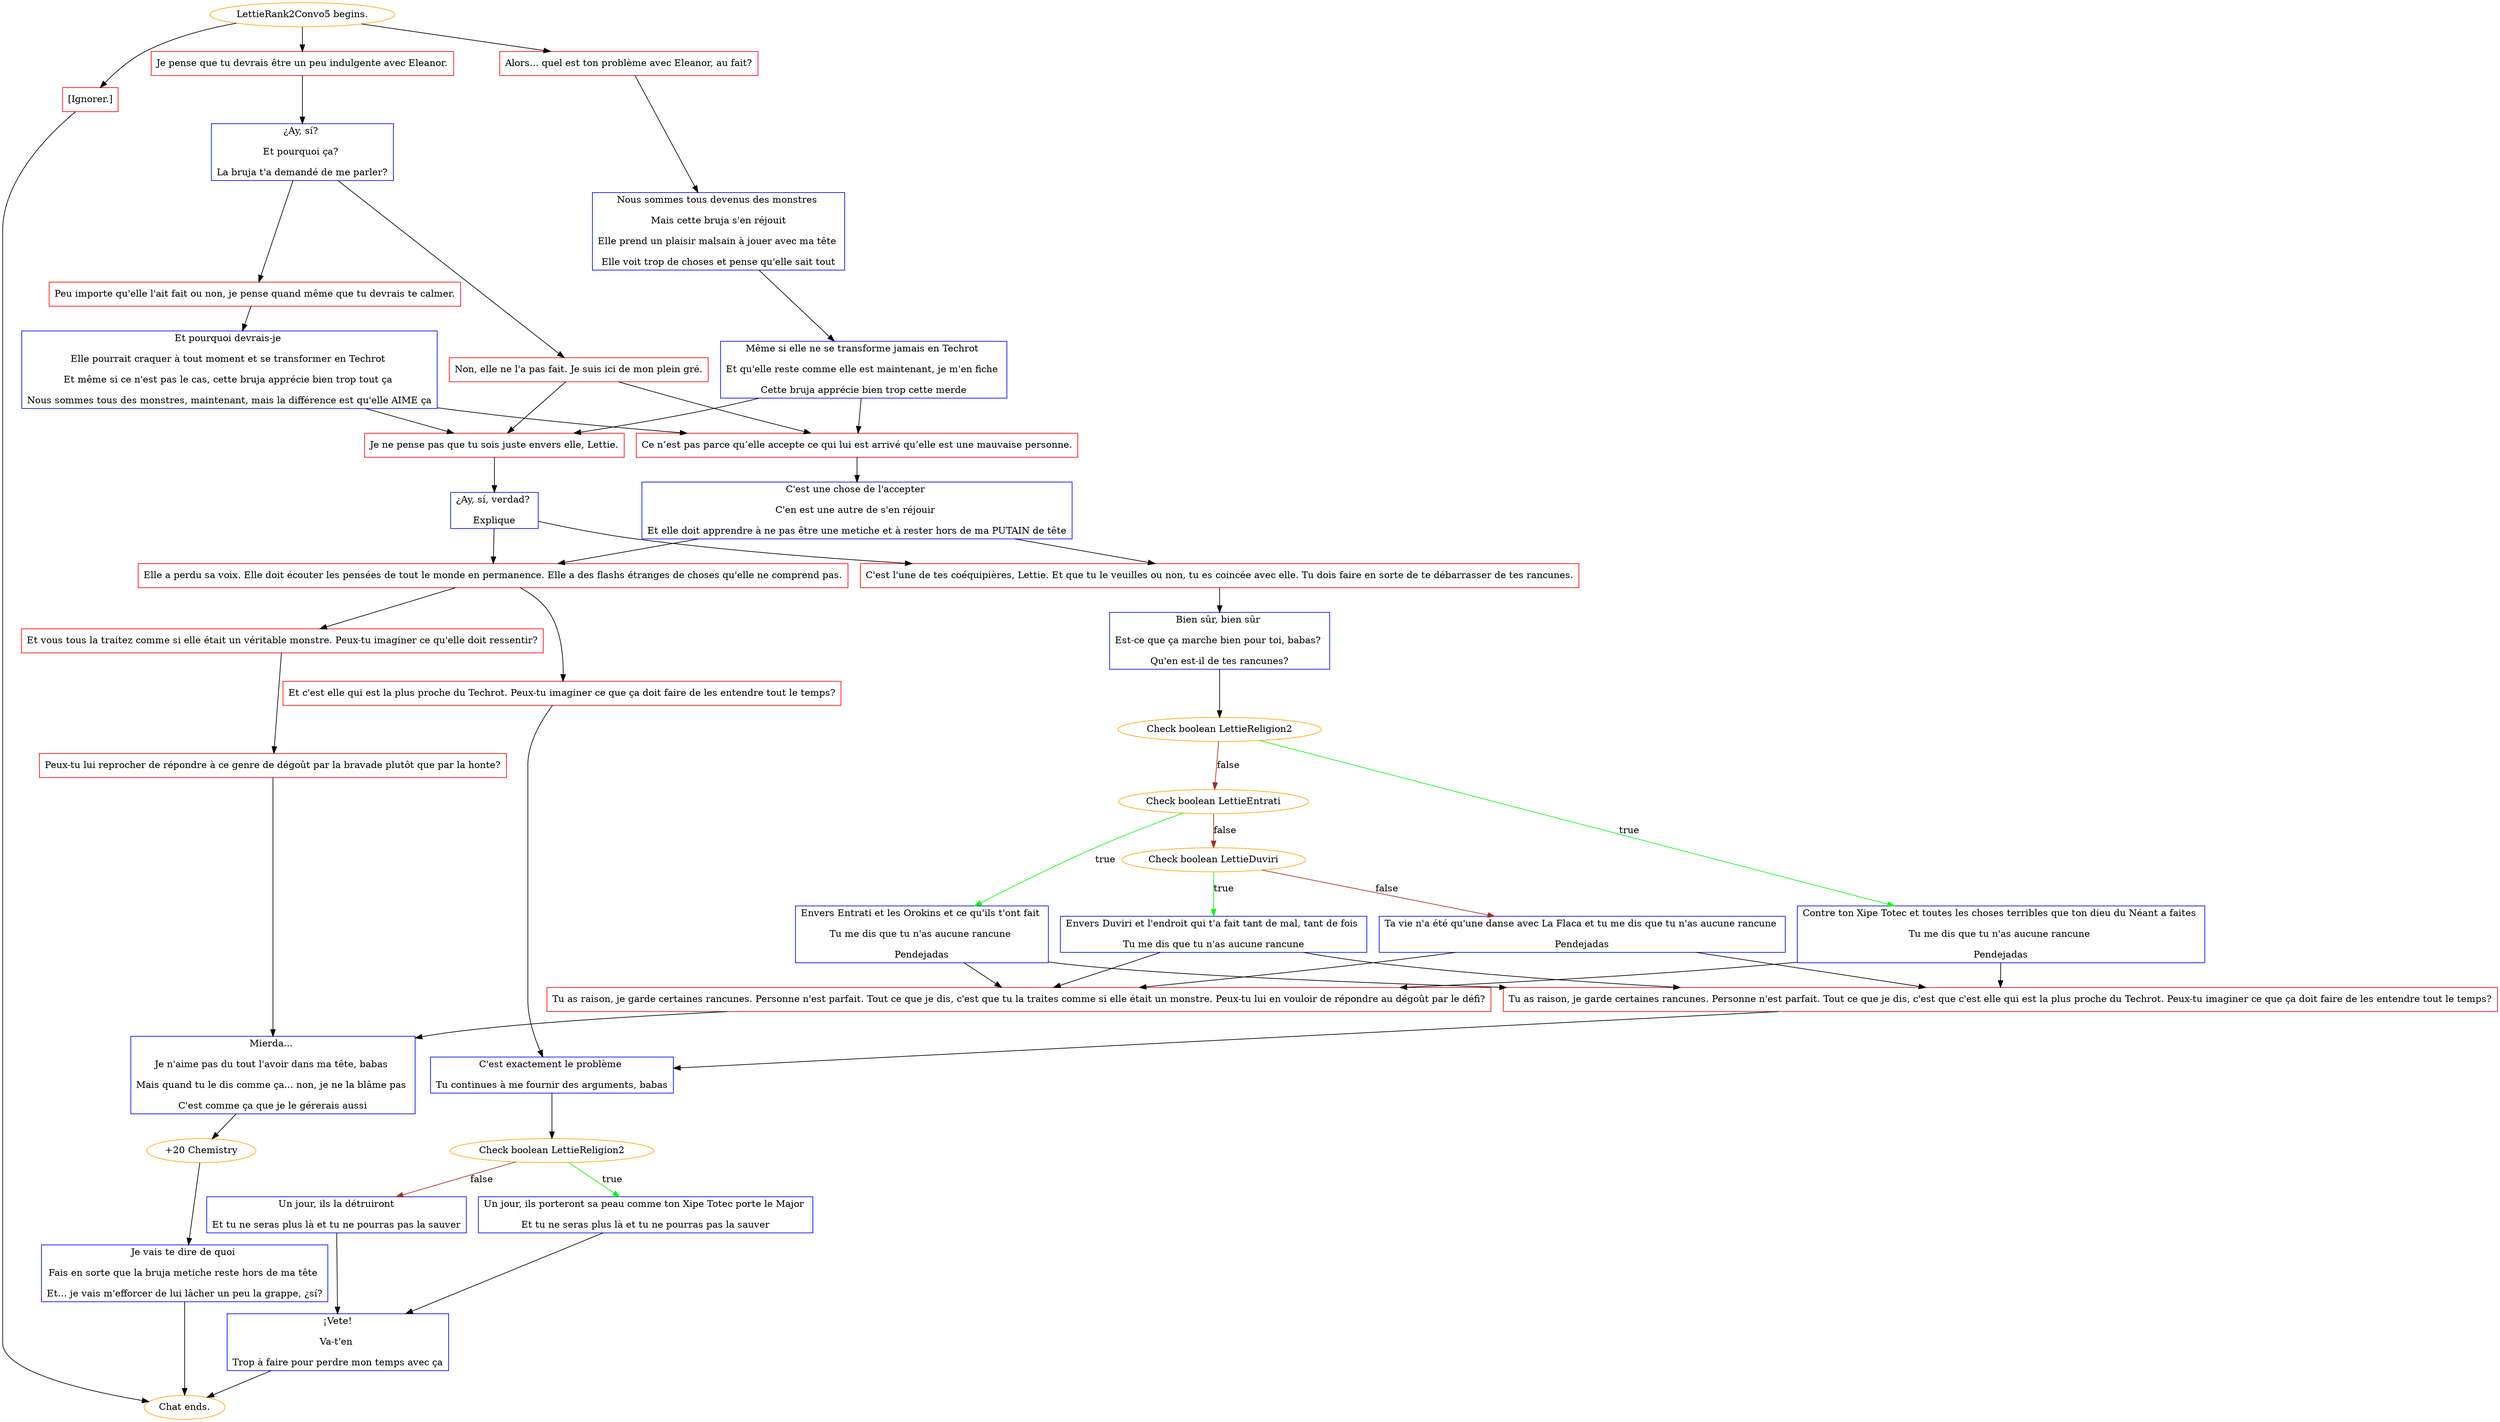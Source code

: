 digraph {
	"LettieRank2Convo5 begins." [color=orange];
		"LettieRank2Convo5 begins." -> j1759582341;
		"LettieRank2Convo5 begins." -> j3983153655;
		"LettieRank2Convo5 begins." -> j4177999804;
	j1759582341 [label="Alors... quel est ton problème avec Eleanor, au fait?",shape=box,color=red];
		j1759582341 -> j2298864417;
	j3983153655 [label="Je pense que tu devrais être un peu indulgente avec Eleanor.",shape=box,color=red];
		j3983153655 -> j2298995048;
	j4177999804 [label="[Ignorer.]",shape=box,color=red];
		j4177999804 -> "Chat ends.";
	j2298864417 [label="Nous sommes tous devenus des monstres 
Mais cette bruja s'en réjouit
Elle prend un plaisir malsain à jouer avec ma tête 
Elle voit trop de choses et pense qu'elle sait tout",shape=box,color=blue];
		j2298864417 -> j1196120344;
	j2298995048 [label="¿Ay, sí? 
Et pourquoi ça? 
La bruja t'a demandé de me parler?",shape=box,color=blue];
		j2298995048 -> j4257096360;
		j2298995048 -> j717600217;
	"Chat ends." [color=orange];
	j1196120344 [label="Même si elle ne se transforme jamais en Techrot 
Et qu'elle reste comme elle est maintenant, je m'en fiche 
Cette bruja apprécie bien trop cette merde",shape=box,color=blue];
		j1196120344 -> j2038272115;
		j1196120344 -> j1614709695;
	j4257096360 [label="Non, elle ne l'a pas fait. Je suis ici de mon plein gré.",shape=box,color=red];
		j4257096360 -> j1614709695;
		j4257096360 -> j2038272115;
	j717600217 [label="Peu importe qu'elle l'ait fait ou non, je pense quand même que tu devrais te calmer.",shape=box,color=red];
		j717600217 -> j3495470082;
	j2038272115 [label="Ce n’est pas parce qu’elle accepte ce qui lui est arrivé qu’elle est une mauvaise personne.",shape=box,color=red];
		j2038272115 -> j272026167;
	j1614709695 [label="Je ne pense pas que tu sois juste envers elle, Lettie.",shape=box,color=red];
		j1614709695 -> j2123003834;
	j3495470082 [label="Et pourquoi devrais-je 
Elle pourrait craquer à tout moment et se transformer en Techrot 
Et même si ce n'est pas le cas, cette bruja apprécie bien trop tout ça 
Nous sommes tous des monstres, maintenant, mais la différence est qu'elle AIME ça",shape=box,color=blue];
		j3495470082 -> j1614709695;
		j3495470082 -> j2038272115;
	j272026167 [label="C'est une chose de l'accepter 
C'en est une autre de s'en réjouir 
Et elle doit apprendre à ne pas être une metiche et à rester hors de ma PUTAIN de tête",shape=box,color=blue];
		j272026167 -> j2802880390;
		j272026167 -> j3437577157;
	j2123003834 [label="¿Ay, sí, verdad? 
Explique",shape=box,color=blue];
		j2123003834 -> j3437577157;
		j2123003834 -> j2802880390;
	j2802880390 [label="C'est l'une de tes coéquipières, Lettie. Et que tu le veuilles ou non, tu es coincée avec elle. Tu dois faire en sorte de te débarrasser de tes rancunes.",shape=box,color=red];
		j2802880390 -> j1841632480;
	j3437577157 [label="Elle a perdu sa voix. Elle doit écouter les pensées de tout le monde en permanence. Elle a des flashs étranges de choses qu'elle ne comprend pas.",shape=box,color=red];
		j3437577157 -> j581169631;
		j3437577157 -> j1977575493;
	j1841632480 [label="Bien sûr, bien sûr 
Est-ce que ça marche bien pour toi, babas? 
Qu'en est-il de tes rancunes?",shape=box,color=blue];
		j1841632480 -> j2551409099;
	j581169631 [label="Et c'est elle qui est la plus proche du Techrot. Peux-tu imaginer ce que ça doit faire de les entendre tout le temps?",shape=box,color=red];
		j581169631 -> j502580312;
	j1977575493 [label="Et vous tous la traitez comme si elle était un véritable monstre. Peux-tu imaginer ce qu'elle doit ressentir?",shape=box,color=red];
		j1977575493 -> j1526651248;
	j2551409099 [label="Check boolean LettieReligion2",color=orange];
		j2551409099 -> j2754455892 [label=true,color=green];
		j2551409099 -> j757062835 [label=false,color=brown];
	j502580312 [label="C'est exactement le problème 
Tu continues à me fournir des arguments, babas",shape=box,color=blue];
		j502580312 -> j2749372787;
	j1526651248 [label="Peux-tu lui reprocher de répondre à ce genre de dégoût par la bravade plutôt que par la honte?",shape=box,color=red];
		j1526651248 -> j340219834;
	j2754455892 [label="Contre ton Xipe Totec et toutes les choses terribles que ton dieu du Néant a faites 
Tu me dis que tu n'as aucune rancune 
Pendejadas",shape=box,color=blue];
		j2754455892 -> j1546940033;
		j2754455892 -> j2546492345;
	j757062835 [label="Check boolean LettieEntrati",color=orange];
		j757062835 -> j3394517256 [label=true,color=green];
		j757062835 -> j1666734191 [label=false,color=brown];
	j2749372787 [label="Check boolean LettieReligion2",color=orange];
		j2749372787 -> j893923787 [label=true,color=green];
		j2749372787 -> j1105262410 [label=false,color=brown];
	j340219834 [label="Mierda... 
Je n'aime pas du tout l'avoir dans ma tête, babas 
Mais quand tu le dis comme ça... non, je ne la blâme pas 
C'est comme ça que je le gérerais aussi",shape=box,color=blue];
		j340219834 -> j102781879;
	j1546940033 [label="Tu as raison, je garde certaines rancunes. Personne n'est parfait. Tout ce que je dis, c'est que tu la traites comme si elle était un monstre. Peux-tu lui en vouloir de répondre au dégoût par le défi?",shape=box,color=red];
		j1546940033 -> j340219834;
	j2546492345 [label="Tu as raison, je garde certaines rancunes. Personne n'est parfait. Tout ce que je dis, c'est que c'est elle qui est la plus proche du Techrot. Peux-tu imaginer ce que ça doit faire de les entendre tout le temps?",shape=box,color=red];
		j2546492345 -> j502580312;
	j3394517256 [label="Envers Entrati et les Orokins et ce qu'ils t'ont fait 
Tu me dis que tu n'as aucune rancune 
Pendejadas",shape=box,color=blue];
		j3394517256 -> j1546940033;
		j3394517256 -> j2546492345;
	j1666734191 [label="Check boolean LettieDuviri",color=orange];
		j1666734191 -> j3713942445 [label=true,color=green];
		j1666734191 -> j1376412338 [label=false,color=brown];
	j893923787 [label="Un jour, ils porteront sa peau comme ton Xipe Totec porte le Major 
Et tu ne seras plus là et tu ne pourras pas la sauver",shape=box,color=blue];
		j893923787 -> j2458876508;
	j1105262410 [label="Un jour, ils la détruiront
Et tu ne seras plus là et tu ne pourras pas la sauver",shape=box,color=blue];
		j1105262410 -> j2458876508;
	j102781879 [label="+20 Chemistry",color=orange];
		j102781879 -> j653940728;
	j3713942445 [label="Envers Duviri et l'endroit qui t'a fait tant de mal, tant de fois 
Tu me dis que tu n'as aucune rancune",shape=box,color=blue];
		j3713942445 -> j1546940033;
		j3713942445 -> j2546492345;
	j1376412338 [label="Ta vie n'a été qu'une danse avec La Flaca et tu me dis que tu n'as aucune rancune 
Pendejadas",shape=box,color=blue];
		j1376412338 -> j1546940033;
		j1376412338 -> j2546492345;
	j2458876508 [label="¡Vete!
Va-t'en 
Trop à faire pour perdre mon temps avec ça",shape=box,color=blue];
		j2458876508 -> "Chat ends.";
	j653940728 [label="Je vais te dire de quoi 
Fais en sorte que la bruja metiche reste hors de ma tête 
Et... je vais m'efforcer de lui lâcher un peu la grappe, ¿sí?",shape=box,color=blue];
		j653940728 -> "Chat ends.";
}